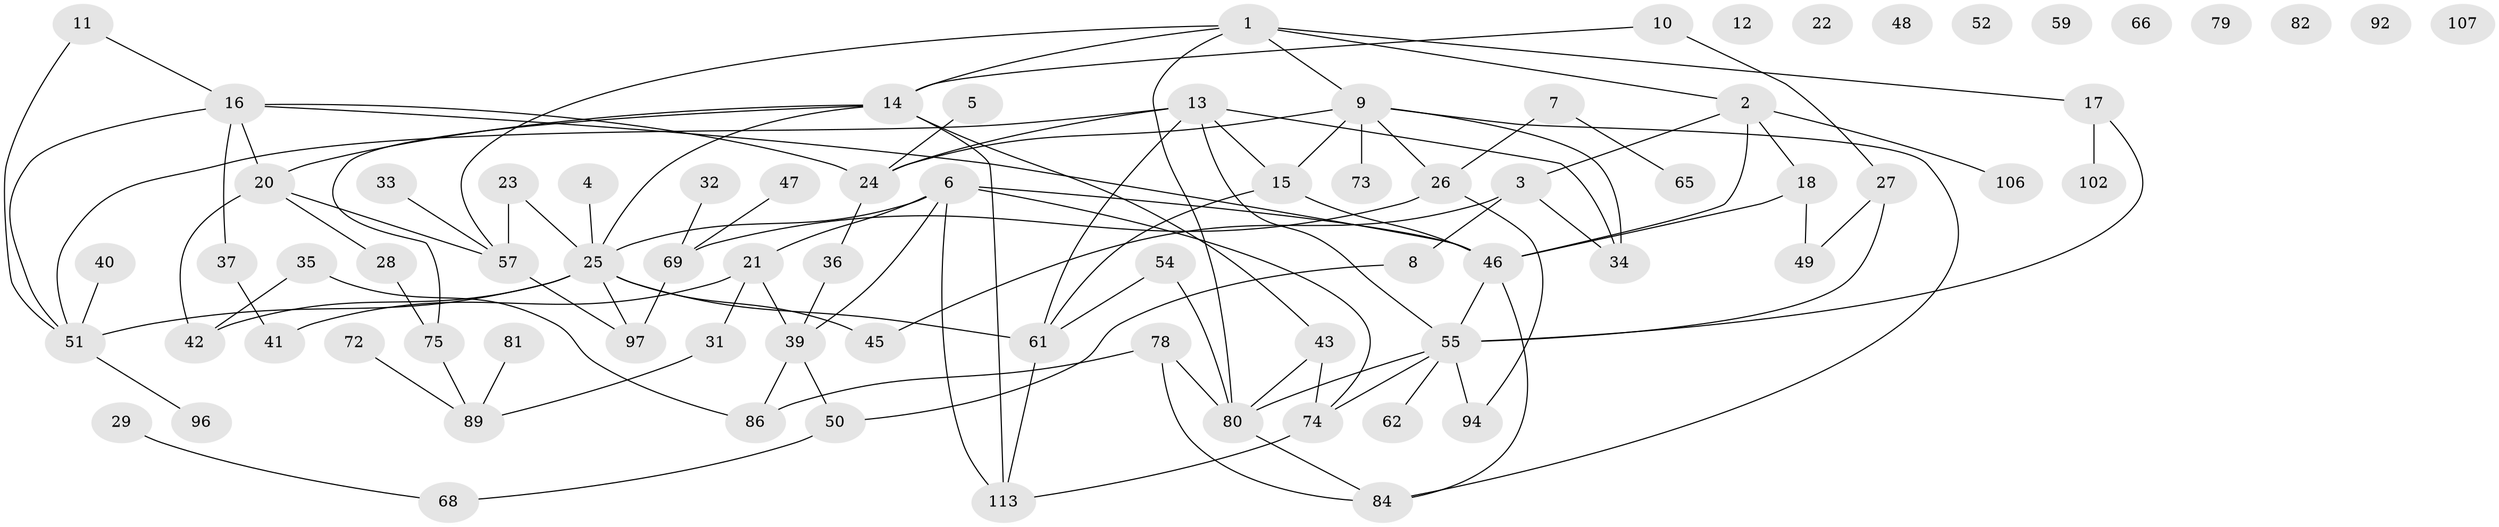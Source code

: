// original degree distribution, {6: 0.061946902654867256, 5: 0.061946902654867256, 4: 0.11504424778761062, 1: 0.20353982300884957, 2: 0.2831858407079646, 0: 0.08849557522123894, 3: 0.168141592920354, 9: 0.008849557522123894, 8: 0.008849557522123894}
// Generated by graph-tools (version 1.1) at 2025/41/03/06/25 10:41:22]
// undirected, 78 vertices, 110 edges
graph export_dot {
graph [start="1"]
  node [color=gray90,style=filled];
  1 [super="+104"];
  2 [super="+44"];
  3 [super="+67"];
  4;
  5;
  6 [super="+105"];
  7;
  8;
  9 [super="+19"];
  10;
  11;
  12;
  13 [super="+63"];
  14 [super="+64"];
  15 [super="+60"];
  16 [super="+99"];
  17;
  18 [super="+91"];
  20;
  21 [super="+111"];
  22;
  23;
  24 [super="+70"];
  25 [super="+58"];
  26 [super="+110"];
  27 [super="+30"];
  28;
  29;
  31 [super="+76"];
  32;
  33;
  34 [super="+38"];
  35 [super="+87"];
  36 [super="+101"];
  37;
  39 [super="+56"];
  40 [super="+77"];
  41 [super="+85"];
  42 [super="+109"];
  43;
  45;
  46 [super="+98"];
  47;
  48;
  49 [super="+88"];
  50 [super="+95"];
  51 [super="+53"];
  52;
  54;
  55 [super="+83"];
  57 [super="+90"];
  59;
  61;
  62;
  65 [super="+100"];
  66;
  68;
  69 [super="+71"];
  72;
  73;
  74;
  75 [super="+103"];
  78;
  79;
  80 [super="+108"];
  81;
  82;
  84 [super="+93"];
  86;
  89 [super="+112"];
  92;
  94;
  96;
  97;
  102;
  106;
  107;
  113;
  1 -- 2;
  1 -- 14;
  1 -- 17;
  1 -- 80;
  1 -- 9;
  1 -- 57;
  2 -- 3;
  2 -- 18;
  2 -- 106;
  2 -- 46;
  3 -- 8;
  3 -- 45;
  3 -- 34;
  4 -- 25;
  5 -- 24;
  6 -- 74;
  6 -- 113;
  6 -- 46;
  6 -- 21;
  6 -- 25;
  6 -- 39;
  7 -- 65;
  7 -- 26;
  8 -- 50;
  9 -- 26;
  9 -- 73;
  9 -- 24;
  9 -- 34;
  9 -- 84;
  9 -- 15;
  10 -- 27;
  10 -- 14;
  11 -- 16;
  11 -- 51;
  13 -- 24;
  13 -- 34;
  13 -- 51;
  13 -- 61;
  13 -- 15;
  13 -- 55;
  14 -- 20;
  14 -- 43;
  14 -- 113;
  14 -- 75;
  14 -- 25;
  15 -- 61;
  15 -- 46;
  16 -- 24;
  16 -- 37;
  16 -- 46;
  16 -- 51;
  16 -- 20;
  17 -- 102;
  17 -- 55;
  18 -- 46;
  18 -- 49;
  20 -- 28;
  20 -- 42;
  20 -- 57;
  21 -- 39;
  21 -- 41;
  21 -- 31;
  23 -- 25;
  23 -- 57;
  24 -- 36;
  25 -- 51;
  25 -- 97;
  25 -- 42;
  25 -- 45;
  25 -- 61;
  26 -- 69;
  26 -- 94;
  27 -- 49;
  27 -- 55;
  28 -- 75;
  29 -- 68;
  31 -- 89;
  32 -- 69;
  33 -- 57;
  35 -- 42;
  35 -- 86;
  36 -- 39;
  37 -- 41;
  39 -- 86;
  39 -- 50;
  40 -- 51;
  43 -- 74;
  43 -- 80;
  46 -- 84;
  46 -- 55;
  47 -- 69;
  50 -- 68;
  51 -- 96;
  54 -- 61;
  54 -- 80;
  55 -- 80;
  55 -- 62;
  55 -- 94;
  55 -- 74;
  57 -- 97;
  61 -- 113;
  69 -- 97;
  72 -- 89;
  74 -- 113;
  75 -- 89;
  78 -- 80;
  78 -- 84;
  78 -- 86;
  80 -- 84;
  81 -- 89;
}
